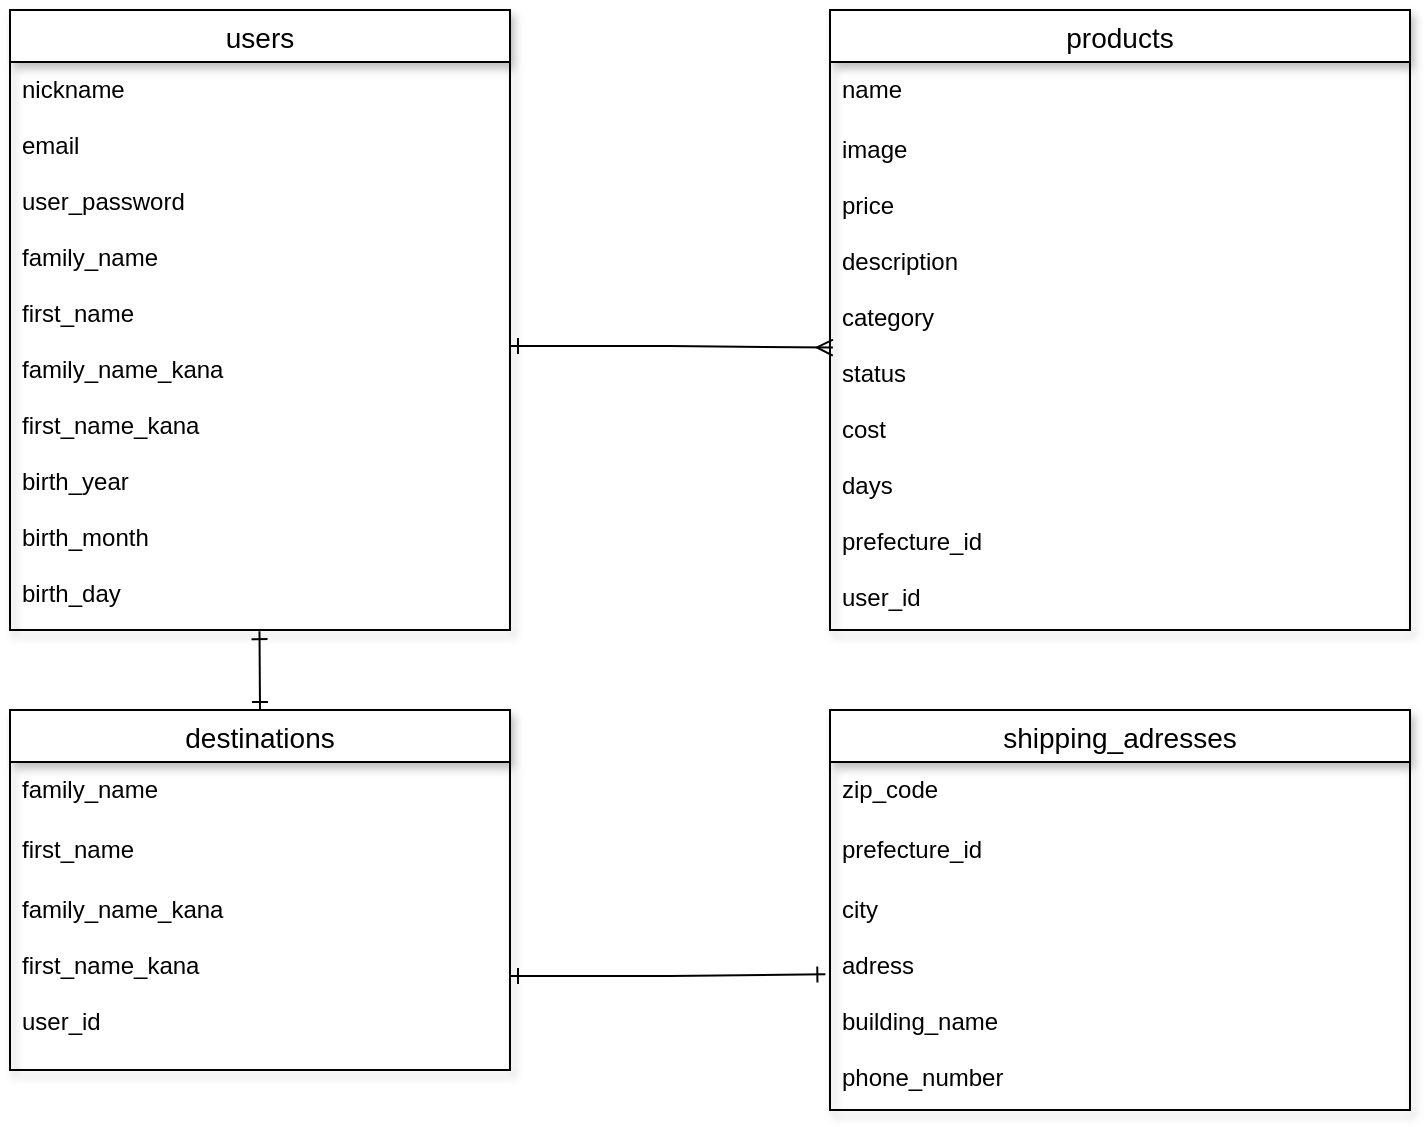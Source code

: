 <mxfile>
    <diagram id="-NBk8Lt2DksLlnRMdF8b" name="ページ1">
        <mxGraphModel dx="411" dy="579" grid="1" gridSize="10" guides="1" tooltips="1" connect="1" arrows="1" fold="1" page="1" pageScale="1" pageWidth="827" pageHeight="1169" math="0" shadow="0">
            <root>
                <mxCell id="0"/>
                <mxCell id="1" parent="0"/>
                <mxCell id="raU7St0tQxro5HVgP0_K-3" value="users" style="swimlane;fontStyle=0;childLayout=stackLayout;horizontal=1;startSize=26;horizontalStack=0;resizeParent=1;resizeParentMax=0;resizeLast=0;collapsible=1;marginBottom=0;align=center;fontSize=14;shadow=1;" parent="1" vertex="1">
                    <mxGeometry x="60" y="50" width="250" height="310" as="geometry"/>
                </mxCell>
                <mxCell id="raU7St0tQxro5HVgP0_K-4" value="nickname&#10;&#10;email&#10;&#10;user_password&#10;&#10;family_name&#10;&#10;first_name&#10;&#10;family_name_kana&#10;&#10;first_name_kana&#10;&#10;birth_year&#10;&#10;birth_month&#10;&#10;birth_day&#10;&#10;&#10;&#10;" style="text;strokeColor=none;fillColor=none;spacingLeft=4;spacingRight=4;overflow=hidden;rotatable=0;points=[[0,0.5],[1,0.5]];portConstraint=eastwest;fontSize=12;" parent="raU7St0tQxro5HVgP0_K-3" vertex="1">
                    <mxGeometry y="26" width="250" height="284" as="geometry"/>
                </mxCell>
                <mxCell id="raU7St0tQxro5HVgP0_K-7" value="products" style="swimlane;fontStyle=0;childLayout=stackLayout;horizontal=1;startSize=26;horizontalStack=0;resizeParent=1;resizeParentMax=0;resizeLast=0;collapsible=1;marginBottom=0;align=center;fontSize=14;shadow=1;" parent="1" vertex="1">
                    <mxGeometry x="470" y="50" width="290" height="310" as="geometry"/>
                </mxCell>
                <mxCell id="raU7St0tQxro5HVgP0_K-8" value="name&#10;" style="text;strokeColor=none;fillColor=none;spacingLeft=4;spacingRight=4;overflow=hidden;rotatable=0;points=[[0,0.5],[1,0.5]];portConstraint=eastwest;fontSize=12;" parent="raU7St0tQxro5HVgP0_K-7" vertex="1">
                    <mxGeometry y="26" width="290" height="30" as="geometry"/>
                </mxCell>
                <mxCell id="raU7St0tQxro5HVgP0_K-9" value="image&#10;&#10;price&#10;&#10;description&#10;&#10;category&#10;&#10;status&#10;&#10;cost&#10;&#10;days&#10;&#10;prefecture_id&#10;&#10;user_id&#10;&#10;" style="text;strokeColor=none;fillColor=none;spacingLeft=4;spacingRight=4;overflow=hidden;rotatable=0;points=[[0,0.5],[1,0.5]];portConstraint=eastwest;fontSize=12;" parent="raU7St0tQxro5HVgP0_K-7" vertex="1">
                    <mxGeometry y="56" width="290" height="254" as="geometry"/>
                </mxCell>
                <mxCell id="5" style="edgeStyle=orthogonalEdgeStyle;rounded=0;orthogonalLoop=1;jettySize=auto;html=1;exitX=0.5;exitY=0;exitDx=0;exitDy=0;startArrow=ERone;startFill=0;endArrow=ERone;endFill=0;entryX=0.499;entryY=1.002;entryDx=0;entryDy=0;entryPerimeter=0;" edge="1" parent="1" source="raU7St0tQxro5HVgP0_K-11" target="raU7St0tQxro5HVgP0_K-4">
                    <mxGeometry relative="1" as="geometry">
                        <mxPoint x="185" y="370" as="targetPoint"/>
                    </mxGeometry>
                </mxCell>
                <mxCell id="raU7St0tQxro5HVgP0_K-11" value="destinations" style="swimlane;fontStyle=0;childLayout=stackLayout;horizontal=1;startSize=26;horizontalStack=0;resizeParent=1;resizeParentMax=0;resizeLast=0;collapsible=1;marginBottom=0;align=center;fontSize=14;shadow=1;" parent="1" vertex="1">
                    <mxGeometry x="60" y="400" width="250" height="180" as="geometry"/>
                </mxCell>
                <mxCell id="raU7St0tQxro5HVgP0_K-12" value="family_name&#10;&#10;" style="text;strokeColor=none;fillColor=none;spacingLeft=4;spacingRight=4;overflow=hidden;rotatable=0;points=[[0,0.5],[1,0.5]];portConstraint=eastwest;fontSize=12;" parent="raU7St0tQxro5HVgP0_K-11" vertex="1">
                    <mxGeometry y="26" width="250" height="30" as="geometry"/>
                </mxCell>
                <mxCell id="raU7St0tQxro5HVgP0_K-13" value="first_name" style="text;strokeColor=none;fillColor=none;spacingLeft=4;spacingRight=4;overflow=hidden;rotatable=0;points=[[0,0.5],[1,0.5]];portConstraint=eastwest;fontSize=12;" parent="raU7St0tQxro5HVgP0_K-11" vertex="1">
                    <mxGeometry y="56" width="250" height="30" as="geometry"/>
                </mxCell>
                <mxCell id="raU7St0tQxro5HVgP0_K-14" value="family_name_kana&#10;&#10;first_name_kana&#10;&#10;user_id&#10;&#10;" style="text;strokeColor=none;fillColor=none;spacingLeft=4;spacingRight=4;overflow=hidden;rotatable=0;points=[[0,0.5],[1,0.5]];portConstraint=eastwest;fontSize=12;" parent="raU7St0tQxro5HVgP0_K-11" vertex="1">
                    <mxGeometry y="86" width="250" height="94" as="geometry"/>
                </mxCell>
                <mxCell id="raU7St0tQxro5HVgP0_K-19" value="shipping_adresses" style="swimlane;fontStyle=0;childLayout=stackLayout;horizontal=1;startSize=26;horizontalStack=0;resizeParent=1;resizeParentMax=0;resizeLast=0;collapsible=1;marginBottom=0;align=center;fontSize=14;shadow=1;" parent="1" vertex="1">
                    <mxGeometry x="470" y="400" width="290" height="200" as="geometry"/>
                </mxCell>
                <mxCell id="raU7St0tQxro5HVgP0_K-20" value="zip_code&#10;&#10;" style="text;strokeColor=none;fillColor=none;spacingLeft=4;spacingRight=4;overflow=hidden;rotatable=0;points=[[0,0.5],[1,0.5]];portConstraint=eastwest;fontSize=12;" parent="raU7St0tQxro5HVgP0_K-19" vertex="1">
                    <mxGeometry y="26" width="290" height="30" as="geometry"/>
                </mxCell>
                <mxCell id="raU7St0tQxro5HVgP0_K-21" value="prefecture_id&#10;&#10;" style="text;strokeColor=none;fillColor=none;spacingLeft=4;spacingRight=4;overflow=hidden;rotatable=0;points=[[0,0.5],[1,0.5]];portConstraint=eastwest;fontSize=12;" parent="raU7St0tQxro5HVgP0_K-19" vertex="1">
                    <mxGeometry y="56" width="290" height="30" as="geometry"/>
                </mxCell>
                <mxCell id="raU7St0tQxro5HVgP0_K-22" value="city&#10;&#10;adress&#10;&#10;building_name&#10;&#10;phone_number&#10;&#10;" style="text;strokeColor=none;fillColor=none;spacingLeft=4;spacingRight=4;overflow=hidden;rotatable=0;points=[[0,0.5],[1,0.5]];portConstraint=eastwest;fontSize=12;" parent="raU7St0tQxro5HVgP0_K-19" vertex="1">
                    <mxGeometry y="86" width="290" height="114" as="geometry"/>
                </mxCell>
                <mxCell id="2" style="edgeStyle=orthogonalEdgeStyle;rounded=0;orthogonalLoop=1;jettySize=auto;html=1;exitX=1;exitY=0.5;exitDx=0;exitDy=0;entryX=0.005;entryY=0.444;entryDx=0;entryDy=0;entryPerimeter=0;endArrow=ERmany;endFill=0;startArrow=ERone;startFill=0;" edge="1" parent="1" source="raU7St0tQxro5HVgP0_K-4" target="raU7St0tQxro5HVgP0_K-9">
                    <mxGeometry relative="1" as="geometry"/>
                </mxCell>
                <mxCell id="7" style="edgeStyle=orthogonalEdgeStyle;rounded=0;orthogonalLoop=1;jettySize=auto;html=1;exitX=1;exitY=0.5;exitDx=0;exitDy=0;entryX=-0.008;entryY=0.405;entryDx=0;entryDy=0;entryPerimeter=0;startArrow=ERone;startFill=0;endArrow=ERone;endFill=0;" edge="1" parent="1" source="raU7St0tQxro5HVgP0_K-14" target="raU7St0tQxro5HVgP0_K-22">
                    <mxGeometry relative="1" as="geometry"/>
                </mxCell>
            </root>
        </mxGraphModel>
    </diagram>
</mxfile>